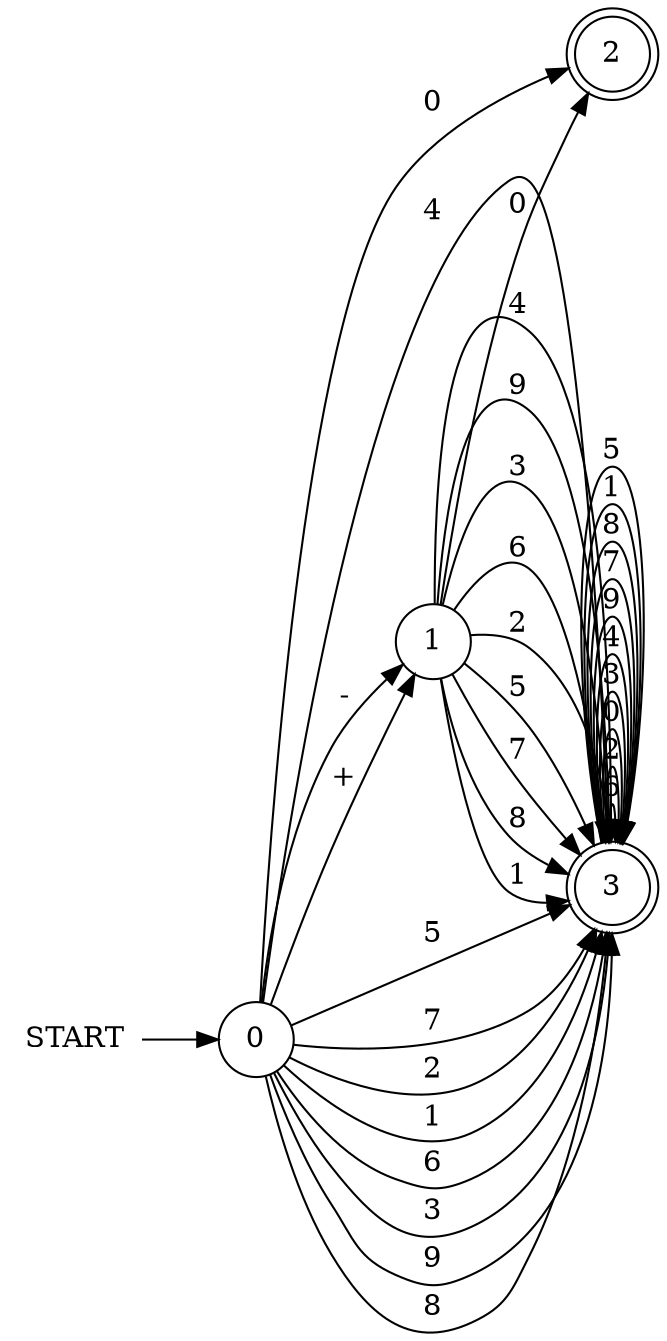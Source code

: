 digraph {
  graph [rankdir=LR];

  q_0 [shape=circle, label="0"];
  q_1 [shape=circle, label="1"];
  q_2 [shape=doublecircle, label="2"];
  q_3 [shape=doublecircle, label="3"];
  START [shape=plaintext];

  START -> q_0;
  q_1 -> q_3 [label="4"];
  q_0 -> q_3 [label="7"];
  q_1 -> q_3 [label="9"];
  q_0 -> q_3 [label="2"];
  q_1 -> q_3 [label="3"];
  q_0 -> q_3 [label="1"];
  q_3 -> q_3 [label="6"];
  q_1 -> q_2 [label="0"];
  q_3 -> q_3 [label="2"];
  q_3 -> q_3 [label="0"];
  q_3 -> q_3 [label="3"];
  q_1 -> q_3 [label="6"];
  q_0 -> q_1 [label="-"];
  q_3 -> q_3 [label="4"];
  q_0 -> q_2 [label="0"];
  q_1 -> q_3 [label="2"];
  q_1 -> q_3 [label="5"];
  q_1 -> q_3 [label="7"];
  q_3 -> q_3 [label="9"];
  q_0 -> q_3 [label="6"];
  q_1 -> q_3 [label="8"];
  q_0 -> q_3 [label="3"];
  q_3 -> q_3 [label="7"];
  q_0 -> q_3 [label="9"];
  q_3 -> q_3 [label="8"];
  q_0 -> q_1 [label="+"];
  q_0 -> q_3 [label="8"];
  q_0 -> q_3 [label="4"];
  q_1 -> q_3 [label="1"];
  q_3 -> q_3 [label="1"];
  q_3 -> q_3 [label="5"];
  q_0 -> q_3 [label="5"];
}

